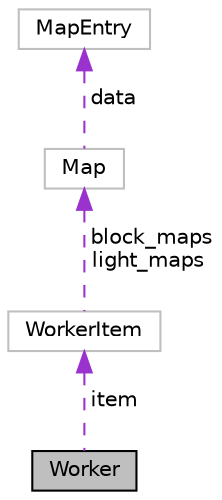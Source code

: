 digraph "Worker"
{
 // LATEX_PDF_SIZE
  edge [fontname="Helvetica",fontsize="10",labelfontname="Helvetica",labelfontsize="10"];
  node [fontname="Helvetica",fontsize="10",shape=record];
  Node1 [label="Worker",height=0.2,width=0.4,color="black", fillcolor="grey75", style="filled", fontcolor="black",tooltip=" "];
  Node2 -> Node1 [dir="back",color="darkorchid3",fontsize="10",style="dashed",label=" item" ,fontname="Helvetica"];
  Node2 [label="WorkerItem",height=0.2,width=0.4,color="grey75", fillcolor="white", style="filled",URL="$structWorkerItem.html",tooltip=" "];
  Node3 -> Node2 [dir="back",color="darkorchid3",fontsize="10",style="dashed",label=" block_maps\nlight_maps" ,fontname="Helvetica"];
  Node3 [label="Map",height=0.2,width=0.4,color="grey75", fillcolor="white", style="filled",URL="$structMap.html",tooltip=" "];
  Node4 -> Node3 [dir="back",color="darkorchid3",fontsize="10",style="dashed",label=" data" ,fontname="Helvetica"];
  Node4 [label="MapEntry",height=0.2,width=0.4,color="grey75", fillcolor="white", style="filled",URL="$unionMapEntry.html",tooltip=" "];
}
